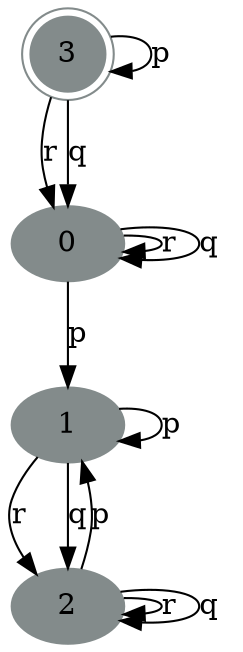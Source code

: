 digraph Monitor {
	0 [label=0 color=azure4 style=filled]
	1 [label=1 color=azure4 style=filled]
	2 [label=2 color=azure4 style=filled]
	3 [label=3 color=azure4 shape=doublecircle style=filled]
	0 -> 0 [label=r]
	0 -> 0 [label=q]
	0 -> 1 [label=p]
	1 -> 2 [label=r]
	1 -> 2 [label=q]
	1 -> 1 [label=p]
	2 -> 2 [label=r]
	2 -> 2 [label=q]
	2 -> 1 [label=p]
	3 -> 0 [label=r]
	3 -> 0 [label=q]
	3 -> 3 [label=p]
}

